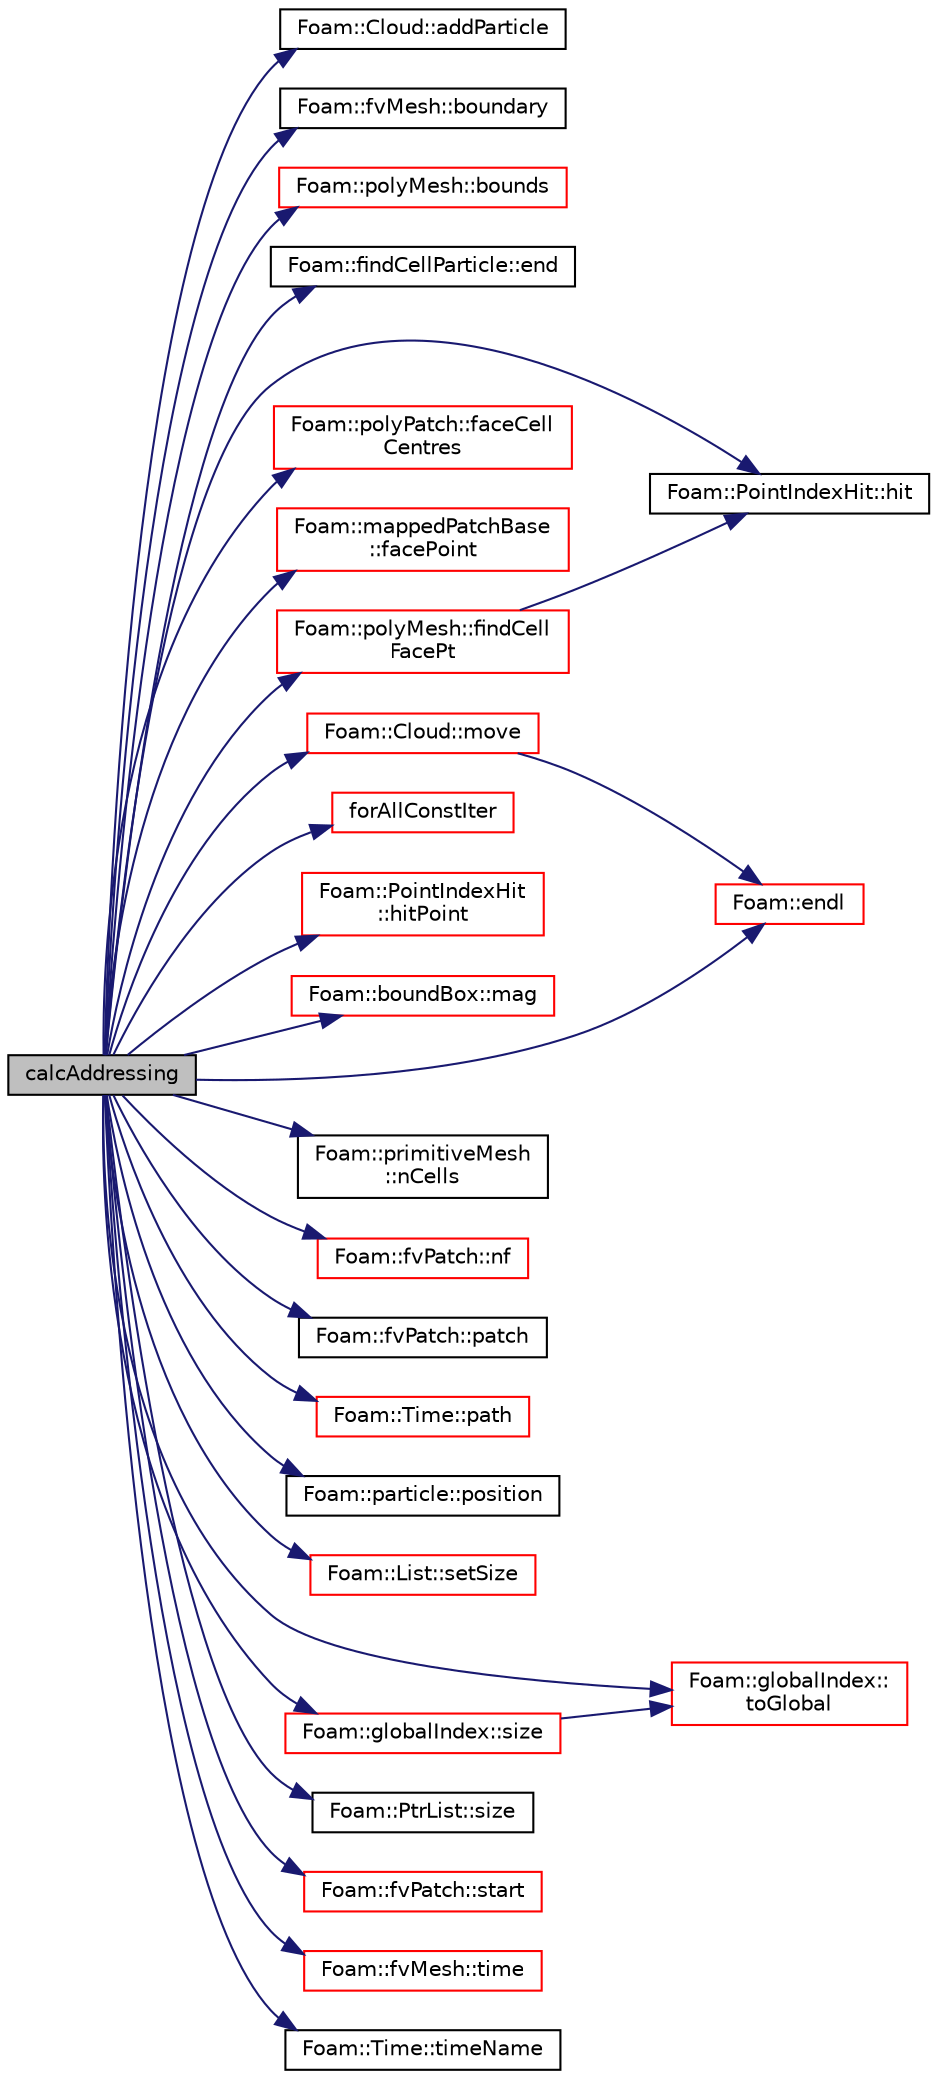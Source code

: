 digraph "calcAddressing"
{
  bgcolor="transparent";
  edge [fontname="Helvetica",fontsize="10",labelfontname="Helvetica",labelfontsize="10"];
  node [fontname="Helvetica",fontsize="10",shape=record];
  rankdir="LR";
  Node1 [label="calcAddressing",height=0.2,width=0.4,color="black", fillcolor="grey75", style="filled", fontcolor="black"];
  Node1 -> Node2 [color="midnightblue",fontsize="10",style="solid",fontname="Helvetica"];
  Node2 [label="Foam::Cloud::addParticle",height=0.2,width=0.4,color="black",URL="$a00277.html#ace103b45f1c2f59d2550b2344e635f19",tooltip="Transfer particle to cloud. "];
  Node1 -> Node3 [color="midnightblue",fontsize="10",style="solid",fontname="Helvetica"];
  Node3 [label="Foam::fvMesh::boundary",height=0.2,width=0.4,color="black",URL="$a00889.html#a971347d65410875e38ea654dfd193a19",tooltip="Return reference to boundary mesh. "];
  Node1 -> Node4 [color="midnightblue",fontsize="10",style="solid",fontname="Helvetica"];
  Node4 [label="Foam::polyMesh::bounds",height=0.2,width=0.4,color="red",URL="$a01955.html#a7774f6a2399cc071ff06ba6bb6d38b26",tooltip="Return mesh bounding box. "];
  Node1 -> Node5 [color="midnightblue",fontsize="10",style="solid",fontname="Helvetica"];
  Node5 [label="Foam::findCellParticle::end",height=0.2,width=0.4,color="black",URL="$a00810.html#a06ddf6ea91e0ac8f10f8ebabce14d0b5",tooltip="Point to track to. "];
  Node1 -> Node6 [color="midnightblue",fontsize="10",style="solid",fontname="Helvetica"];
  Node6 [label="Foam::endl",height=0.2,width=0.4,color="red",URL="$a10974.html#a2db8fe02a0d3909e9351bb4275b23ce4",tooltip="Add newline and flush stream. "];
  Node1 -> Node7 [color="midnightblue",fontsize="10",style="solid",fontname="Helvetica"];
  Node7 [label="Foam::polyPatch::faceCell\lCentres",height=0.2,width=0.4,color="red",URL="$a01973.html#a271e2def507a60f213c3d5787540bcf8",tooltip="Return face cell centres. "];
  Node1 -> Node8 [color="midnightblue",fontsize="10",style="solid",fontname="Helvetica"];
  Node8 [label="Foam::mappedPatchBase\l::facePoint",height=0.2,width=0.4,color="red",URL="$a01450.html#ad0bddf79d2b444844de9954bd3c79317",tooltip="Get a point on the face given a face decomposition method: "];
  Node1 -> Node9 [color="midnightblue",fontsize="10",style="solid",fontname="Helvetica"];
  Node9 [label="Foam::polyMesh::findCell\lFacePt",height=0.2,width=0.4,color="red",URL="$a01955.html#a7fc563a56fa5a04c0c5a4c32a9669608",tooltip="Find the cell, tetFacei and tetPti for point p. "];
  Node9 -> Node10 [color="midnightblue",fontsize="10",style="solid",fontname="Helvetica"];
  Node10 [label="Foam::PointIndexHit::hit",height=0.2,width=0.4,color="black",URL="$a01923.html#ad963d38a624b8bf8b37c210109dba03c",tooltip="Is there a hit. "];
  Node1 -> Node11 [color="midnightblue",fontsize="10",style="solid",fontname="Helvetica"];
  Node11 [label="forAllConstIter",height=0.2,width=0.4,color="red",URL="$a03057.html#ae21e2836509b0fa7f7cedf6493b11b09"];
  Node1 -> Node10 [color="midnightblue",fontsize="10",style="solid",fontname="Helvetica"];
  Node1 -> Node12 [color="midnightblue",fontsize="10",style="solid",fontname="Helvetica"];
  Node12 [label="Foam::PointIndexHit\l::hitPoint",height=0.2,width=0.4,color="red",URL="$a01923.html#a0c448cd4b96e9ea9ba38c62c019a8bce",tooltip="Return hit point. "];
  Node1 -> Node13 [color="midnightblue",fontsize="10",style="solid",fontname="Helvetica"];
  Node13 [label="Foam::boundBox::mag",height=0.2,width=0.4,color="red",URL="$a00154.html#a3d026c3aee48e61452581e5633617d02",tooltip="The magnitude of the bounding box span. "];
  Node1 -> Node14 [color="midnightblue",fontsize="10",style="solid",fontname="Helvetica"];
  Node14 [label="Foam::Cloud::move",height=0.2,width=0.4,color="red",URL="$a00277.html#a1aa654ad94ec7ea9f8cbfd730b2bb2ce",tooltip="Move the particles. "];
  Node14 -> Node6 [color="midnightblue",fontsize="10",style="solid",fontname="Helvetica"];
  Node1 -> Node15 [color="midnightblue",fontsize="10",style="solid",fontname="Helvetica"];
  Node15 [label="Foam::primitiveMesh\l::nCells",height=0.2,width=0.4,color="black",URL="$a02008.html#ae79b5e96cf8d9a4e6b3993e6f2709374"];
  Node1 -> Node16 [color="midnightblue",fontsize="10",style="solid",fontname="Helvetica"];
  Node16 [label="Foam::fvPatch::nf",height=0.2,width=0.4,color="red",URL="$a00898.html#a5e1df4e003aec722f4140ede3027f6c8",tooltip="Return face normals. "];
  Node1 -> Node17 [color="midnightblue",fontsize="10",style="solid",fontname="Helvetica"];
  Node17 [label="Foam::fvPatch::patch",height=0.2,width=0.4,color="black",URL="$a00898.html#a205fadce5134baf710e41c91caf55b98",tooltip="Return the polyPatch. "];
  Node1 -> Node18 [color="midnightblue",fontsize="10",style="solid",fontname="Helvetica"];
  Node18 [label="Foam::Time::path",height=0.2,width=0.4,color="red",URL="$a02683.html#a2db7691b348697844893a04d3110e3d5",tooltip="Return path. "];
  Node1 -> Node19 [color="midnightblue",fontsize="10",style="solid",fontname="Helvetica"];
  Node19 [label="Foam::particle::position",height=0.2,width=0.4,color="black",URL="$a01813.html#af167c3a382515b6794c6233849beecbb",tooltip="Return current particle position. "];
  Node1 -> Node20 [color="midnightblue",fontsize="10",style="solid",fontname="Helvetica"];
  Node20 [label="Foam::List::setSize",height=0.2,width=0.4,color="red",URL="$a01391.html#aedb985ffeaf1bdbfeccc2a8730405703",tooltip="Reset size of List. "];
  Node1 -> Node21 [color="midnightblue",fontsize="10",style="solid",fontname="Helvetica"];
  Node21 [label="Foam::globalIndex::size",height=0.2,width=0.4,color="red",URL="$a00943.html#a723361dc2020160f5492e8fe2d09fa44",tooltip="Global sum of localSizes. "];
  Node21 -> Node22 [color="midnightblue",fontsize="10",style="solid",fontname="Helvetica"];
  Node22 [label="Foam::globalIndex::\ltoGlobal",height=0.2,width=0.4,color="red",URL="$a00943.html#a7d52ac47ea25cc49744fc5658630a929",tooltip="From local to global. "];
  Node1 -> Node23 [color="midnightblue",fontsize="10",style="solid",fontname="Helvetica"];
  Node23 [label="Foam::PtrList::size",height=0.2,width=0.4,color="black",URL="$a02072.html#a723361dc2020160f5492e8fe2d09fa44",tooltip="Return the number of elements in the PtrList. "];
  Node1 -> Node24 [color="midnightblue",fontsize="10",style="solid",fontname="Helvetica"];
  Node24 [label="Foam::fvPatch::start",height=0.2,width=0.4,color="red",URL="$a00898.html#a861f370e41af7d54d7ff91da65de6e6a",tooltip="Return start label of this patch in the polyMesh face list. "];
  Node1 -> Node25 [color="midnightblue",fontsize="10",style="solid",fontname="Helvetica"];
  Node25 [label="Foam::fvMesh::time",height=0.2,width=0.4,color="red",URL="$a00889.html#a48fcf6de2789aff6b430b5fc1a05693f",tooltip="Return the top-level database. "];
  Node1 -> Node26 [color="midnightblue",fontsize="10",style="solid",fontname="Helvetica"];
  Node26 [label="Foam::Time::timeName",height=0.2,width=0.4,color="black",URL="$a02683.html#a5ae6a110de1b22323e19a46943c7f0c1",tooltip="Return time name of given scalar time. "];
  Node1 -> Node22 [color="midnightblue",fontsize="10",style="solid",fontname="Helvetica"];
}
